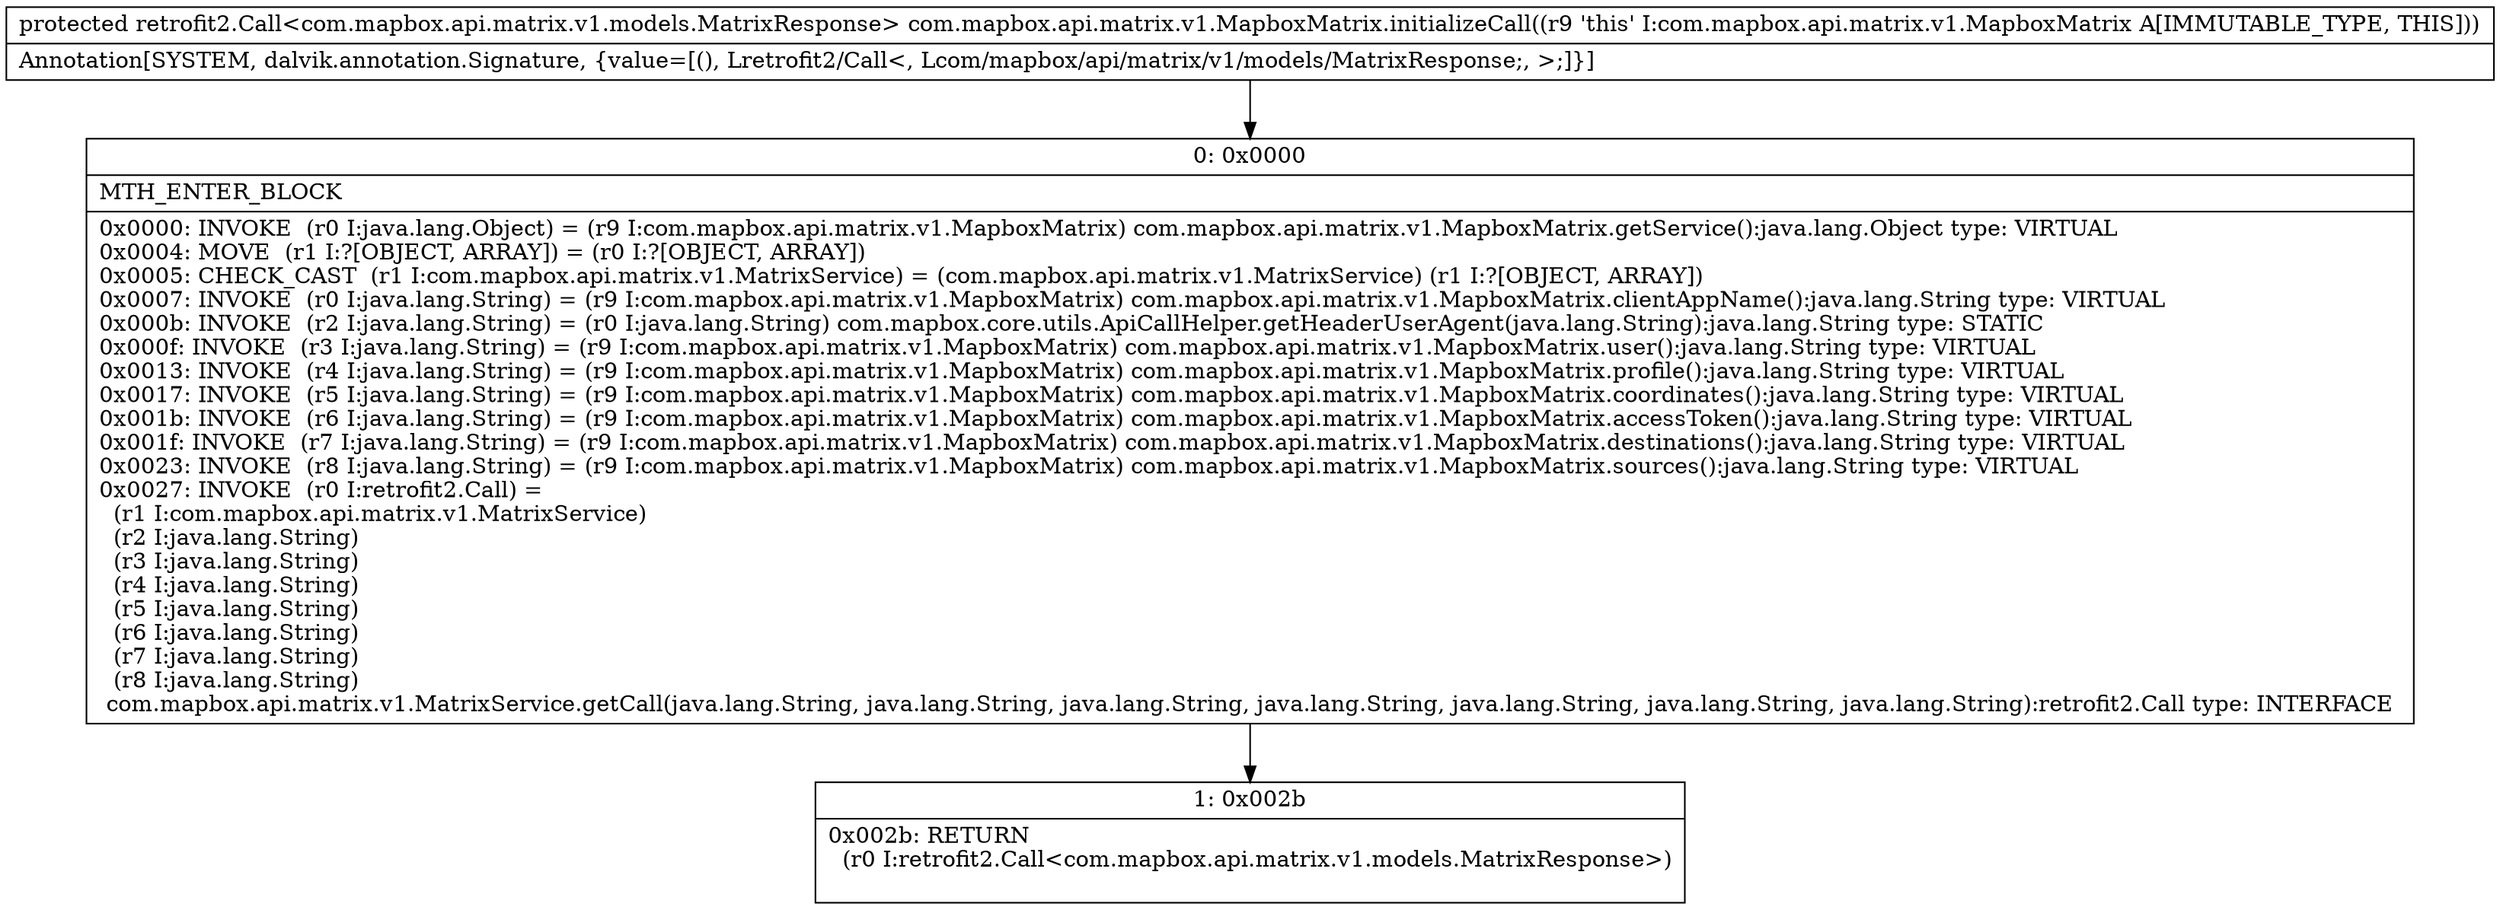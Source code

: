 digraph "CFG forcom.mapbox.api.matrix.v1.MapboxMatrix.initializeCall()Lretrofit2\/Call;" {
Node_0 [shape=record,label="{0\:\ 0x0000|MTH_ENTER_BLOCK\l|0x0000: INVOKE  (r0 I:java.lang.Object) = (r9 I:com.mapbox.api.matrix.v1.MapboxMatrix) com.mapbox.api.matrix.v1.MapboxMatrix.getService():java.lang.Object type: VIRTUAL \l0x0004: MOVE  (r1 I:?[OBJECT, ARRAY]) = (r0 I:?[OBJECT, ARRAY]) \l0x0005: CHECK_CAST  (r1 I:com.mapbox.api.matrix.v1.MatrixService) = (com.mapbox.api.matrix.v1.MatrixService) (r1 I:?[OBJECT, ARRAY]) \l0x0007: INVOKE  (r0 I:java.lang.String) = (r9 I:com.mapbox.api.matrix.v1.MapboxMatrix) com.mapbox.api.matrix.v1.MapboxMatrix.clientAppName():java.lang.String type: VIRTUAL \l0x000b: INVOKE  (r2 I:java.lang.String) = (r0 I:java.lang.String) com.mapbox.core.utils.ApiCallHelper.getHeaderUserAgent(java.lang.String):java.lang.String type: STATIC \l0x000f: INVOKE  (r3 I:java.lang.String) = (r9 I:com.mapbox.api.matrix.v1.MapboxMatrix) com.mapbox.api.matrix.v1.MapboxMatrix.user():java.lang.String type: VIRTUAL \l0x0013: INVOKE  (r4 I:java.lang.String) = (r9 I:com.mapbox.api.matrix.v1.MapboxMatrix) com.mapbox.api.matrix.v1.MapboxMatrix.profile():java.lang.String type: VIRTUAL \l0x0017: INVOKE  (r5 I:java.lang.String) = (r9 I:com.mapbox.api.matrix.v1.MapboxMatrix) com.mapbox.api.matrix.v1.MapboxMatrix.coordinates():java.lang.String type: VIRTUAL \l0x001b: INVOKE  (r6 I:java.lang.String) = (r9 I:com.mapbox.api.matrix.v1.MapboxMatrix) com.mapbox.api.matrix.v1.MapboxMatrix.accessToken():java.lang.String type: VIRTUAL \l0x001f: INVOKE  (r7 I:java.lang.String) = (r9 I:com.mapbox.api.matrix.v1.MapboxMatrix) com.mapbox.api.matrix.v1.MapboxMatrix.destinations():java.lang.String type: VIRTUAL \l0x0023: INVOKE  (r8 I:java.lang.String) = (r9 I:com.mapbox.api.matrix.v1.MapboxMatrix) com.mapbox.api.matrix.v1.MapboxMatrix.sources():java.lang.String type: VIRTUAL \l0x0027: INVOKE  (r0 I:retrofit2.Call) = \l  (r1 I:com.mapbox.api.matrix.v1.MatrixService)\l  (r2 I:java.lang.String)\l  (r3 I:java.lang.String)\l  (r4 I:java.lang.String)\l  (r5 I:java.lang.String)\l  (r6 I:java.lang.String)\l  (r7 I:java.lang.String)\l  (r8 I:java.lang.String)\l com.mapbox.api.matrix.v1.MatrixService.getCall(java.lang.String, java.lang.String, java.lang.String, java.lang.String, java.lang.String, java.lang.String, java.lang.String):retrofit2.Call type: INTERFACE \l}"];
Node_1 [shape=record,label="{1\:\ 0x002b|0x002b: RETURN  \l  (r0 I:retrofit2.Call\<com.mapbox.api.matrix.v1.models.MatrixResponse\>)\l \l}"];
MethodNode[shape=record,label="{protected retrofit2.Call\<com.mapbox.api.matrix.v1.models.MatrixResponse\> com.mapbox.api.matrix.v1.MapboxMatrix.initializeCall((r9 'this' I:com.mapbox.api.matrix.v1.MapboxMatrix A[IMMUTABLE_TYPE, THIS]))  | Annotation[SYSTEM, dalvik.annotation.Signature, \{value=[(), Lretrofit2\/Call\<, Lcom\/mapbox\/api\/matrix\/v1\/models\/MatrixResponse;, \>;]\}]\l}"];
MethodNode -> Node_0;
Node_0 -> Node_1;
}

